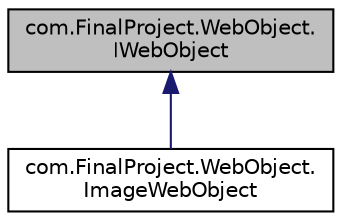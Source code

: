 digraph "com.FinalProject.WebObject.IWebObject"
{
 // LATEX_PDF_SIZE
  edge [fontname="Helvetica",fontsize="10",labelfontname="Helvetica",labelfontsize="10"];
  node [fontname="Helvetica",fontsize="10",shape=record];
  Node1 [label="com.FinalProject.WebObject.\lIWebObject",height=0.2,width=0.4,color="black", fillcolor="grey75", style="filled", fontcolor="black",tooltip=" "];
  Node1 -> Node2 [dir="back",color="midnightblue",fontsize="10",style="solid",fontname="Helvetica"];
  Node2 [label="com.FinalProject.WebObject.\lImageWebObject",height=0.2,width=0.4,color="black", fillcolor="white", style="filled",URL="$classcom_1_1FinalProject_1_1WebObject_1_1ImageWebObject.html",tooltip=" "];
}
